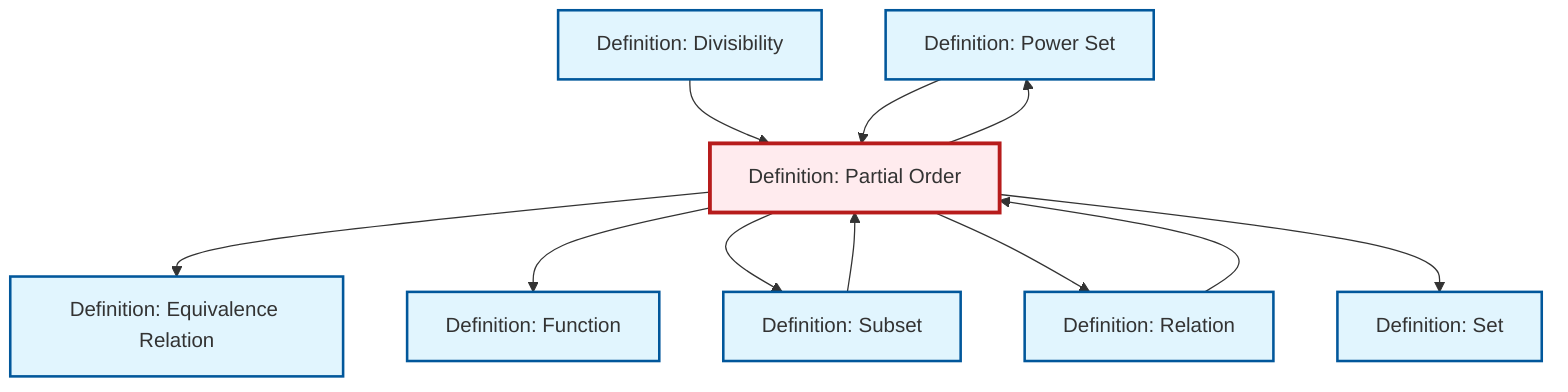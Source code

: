 graph TD
    classDef definition fill:#e1f5fe,stroke:#01579b,stroke-width:2px
    classDef theorem fill:#f3e5f5,stroke:#4a148c,stroke-width:2px
    classDef axiom fill:#fff3e0,stroke:#e65100,stroke-width:2px
    classDef example fill:#e8f5e9,stroke:#1b5e20,stroke-width:2px
    classDef current fill:#ffebee,stroke:#b71c1c,stroke-width:3px
    def-set["Definition: Set"]:::definition
    def-power-set["Definition: Power Set"]:::definition
    def-divisibility["Definition: Divisibility"]:::definition
    def-equivalence-relation["Definition: Equivalence Relation"]:::definition
    def-subset["Definition: Subset"]:::definition
    def-relation["Definition: Relation"]:::definition
    def-function["Definition: Function"]:::definition
    def-partial-order["Definition: Partial Order"]:::definition
    def-partial-order --> def-equivalence-relation
    def-divisibility --> def-partial-order
    def-partial-order --> def-power-set
    def-partial-order --> def-function
    def-power-set --> def-partial-order
    def-relation --> def-partial-order
    def-partial-order --> def-subset
    def-subset --> def-partial-order
    def-partial-order --> def-relation
    def-partial-order --> def-set
    class def-partial-order current